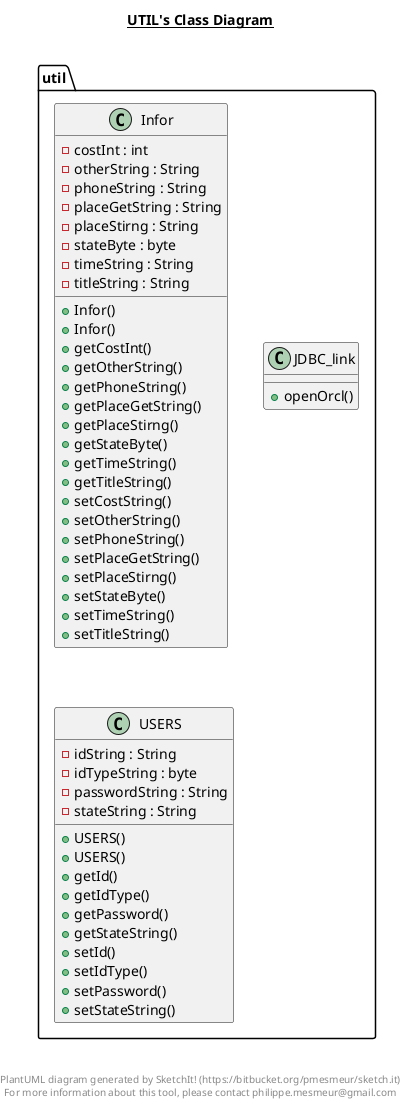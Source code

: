 @startuml

title __UTIL's Class Diagram__\n

  namespace util {
    class util.Infor {
        - costInt : int
        - otherString : String
        - phoneString : String
        - placeGetString : String
        - placeStirng : String
        - stateByte : byte
        - timeString : String
        - titleString : String
        + Infor()
        + Infor()
        + getCostInt()
        + getOtherString()
        + getPhoneString()
        + getPlaceGetString()
        + getPlaceStirng()
        + getStateByte()
        + getTimeString()
        + getTitleString()
        + setCostString()
        + setOtherString()
        + setPhoneString()
        + setPlaceGetString()
        + setPlaceStirng()
        + setStateByte()
        + setTimeString()
        + setTitleString()
    }
  }
  

  namespace util {
    class util.JDBC_link {
        + openOrcl()
    }
  }
  

  namespace util {
    class util.USERS {
        - idString : String
        - idTypeString : byte
        - passwordString : String
        - stateString : String
        + USERS()
        + USERS()
        + getId()
        + getIdType()
        + getPassword()
        + getStateString()
        + setId()
        + setIdType()
        + setPassword()
        + setStateString()
    }
  }
  



right footer


PlantUML diagram generated by SketchIt! (https://bitbucket.org/pmesmeur/sketch.it)
For more information about this tool, please contact philippe.mesmeur@gmail.com
endfooter

@enduml
